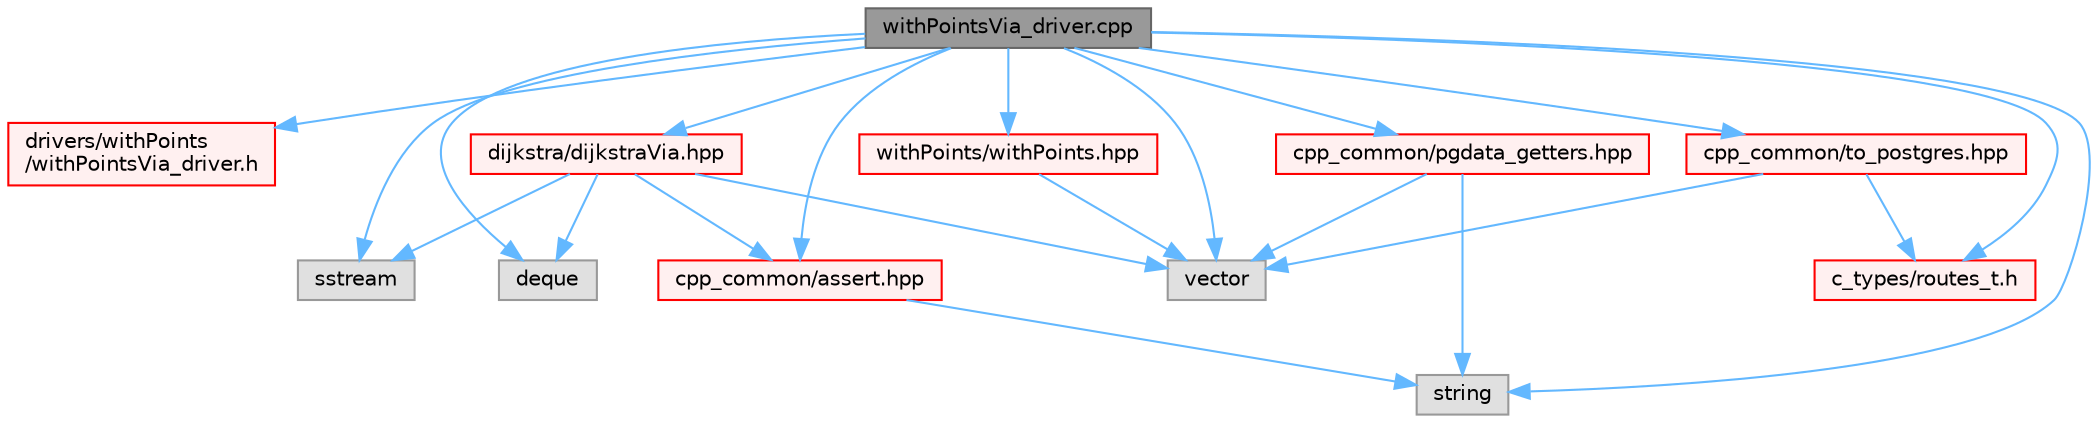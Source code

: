 digraph "withPointsVia_driver.cpp"
{
 // LATEX_PDF_SIZE
  bgcolor="transparent";
  edge [fontname=Helvetica,fontsize=10,labelfontname=Helvetica,labelfontsize=10];
  node [fontname=Helvetica,fontsize=10,shape=box,height=0.2,width=0.4];
  Node1 [id="Node000001",label="withPointsVia_driver.cpp",height=0.2,width=0.4,color="gray40", fillcolor="grey60", style="filled", fontcolor="black",tooltip=" "];
  Node1 -> Node2 [id="edge1_Node000001_Node000002",color="steelblue1",style="solid",tooltip=" "];
  Node2 [id="Node000002",label="drivers/withPoints\l/withPointsVia_driver.h",height=0.2,width=0.4,color="red", fillcolor="#FFF0F0", style="filled",URL="$withPointsVia__driver_8h.html",tooltip=" "];
  Node1 -> Node8 [id="edge2_Node000001_Node000008",color="steelblue1",style="solid",tooltip=" "];
  Node8 [id="Node000008",label="sstream",height=0.2,width=0.4,color="grey60", fillcolor="#E0E0E0", style="filled",tooltip=" "];
  Node1 -> Node9 [id="edge3_Node000001_Node000009",color="steelblue1",style="solid",tooltip=" "];
  Node9 [id="Node000009",label="deque",height=0.2,width=0.4,color="grey60", fillcolor="#E0E0E0", style="filled",tooltip=" "];
  Node1 -> Node10 [id="edge4_Node000001_Node000010",color="steelblue1",style="solid",tooltip=" "];
  Node10 [id="Node000010",label="vector",height=0.2,width=0.4,color="grey60", fillcolor="#E0E0E0", style="filled",tooltip=" "];
  Node1 -> Node11 [id="edge5_Node000001_Node000011",color="steelblue1",style="solid",tooltip=" "];
  Node11 [id="Node000011",label="string",height=0.2,width=0.4,color="grey60", fillcolor="#E0E0E0", style="filled",tooltip=" "];
  Node1 -> Node12 [id="edge6_Node000001_Node000012",color="steelblue1",style="solid",tooltip=" "];
  Node12 [id="Node000012",label="c_types/routes_t.h",height=0.2,width=0.4,color="red", fillcolor="#FFF0F0", style="filled",URL="$routes__t_8h.html",tooltip=" "];
  Node1 -> Node13 [id="edge7_Node000001_Node000013",color="steelblue1",style="solid",tooltip=" "];
  Node13 [id="Node000013",label="cpp_common/pgdata_getters.hpp",height=0.2,width=0.4,color="red", fillcolor="#FFF0F0", style="filled",URL="$pgdata__getters_8hpp.html",tooltip=" "];
  Node13 -> Node11 [id="edge8_Node000013_Node000011",color="steelblue1",style="solid",tooltip=" "];
  Node13 -> Node10 [id="edge9_Node000013_Node000010",color="steelblue1",style="solid",tooltip=" "];
  Node1 -> Node31 [id="edge10_Node000001_Node000031",color="steelblue1",style="solid",tooltip=" "];
  Node31 [id="Node000031",label="cpp_common/to_postgres.hpp",height=0.2,width=0.4,color="red", fillcolor="#FFF0F0", style="filled",URL="$to__postgres_8hpp.html",tooltip=" "];
  Node31 -> Node10 [id="edge11_Node000031_Node000010",color="steelblue1",style="solid",tooltip=" "];
  Node31 -> Node12 [id="edge12_Node000031_Node000012",color="steelblue1",style="solid",tooltip=" "];
  Node1 -> Node52 [id="edge13_Node000001_Node000052",color="steelblue1",style="solid",tooltip=" "];
  Node52 [id="Node000052",label="cpp_common/assert.hpp",height=0.2,width=0.4,color="red", fillcolor="#FFF0F0", style="filled",URL="$assert_8hpp.html",tooltip="Assertions Handling."];
  Node52 -> Node11 [id="edge14_Node000052_Node000011",color="steelblue1",style="solid",tooltip=" "];
  Node1 -> Node59 [id="edge15_Node000001_Node000059",color="steelblue1",style="solid",tooltip=" "];
  Node59 [id="Node000059",label="dijkstra/dijkstraVia.hpp",height=0.2,width=0.4,color="red", fillcolor="#FFF0F0", style="filled",URL="$dijkstraVia_8hpp.html",tooltip=" "];
  Node59 -> Node8 [id="edge16_Node000059_Node000008",color="steelblue1",style="solid",tooltip=" "];
  Node59 -> Node9 [id="edge17_Node000059_Node000009",color="steelblue1",style="solid",tooltip=" "];
  Node59 -> Node10 [id="edge18_Node000059_Node000010",color="steelblue1",style="solid",tooltip=" "];
  Node59 -> Node52 [id="edge19_Node000059_Node000052",color="steelblue1",style="solid",tooltip=" "];
  Node1 -> Node68 [id="edge20_Node000001_Node000068",color="steelblue1",style="solid",tooltip=" "];
  Node68 [id="Node000068",label="withPoints/withPoints.hpp",height=0.2,width=0.4,color="red", fillcolor="#FFF0F0", style="filled",URL="$withPoints_8hpp.html",tooltip=" "];
  Node68 -> Node10 [id="edge21_Node000068_Node000010",color="steelblue1",style="solid",tooltip=" "];
}
